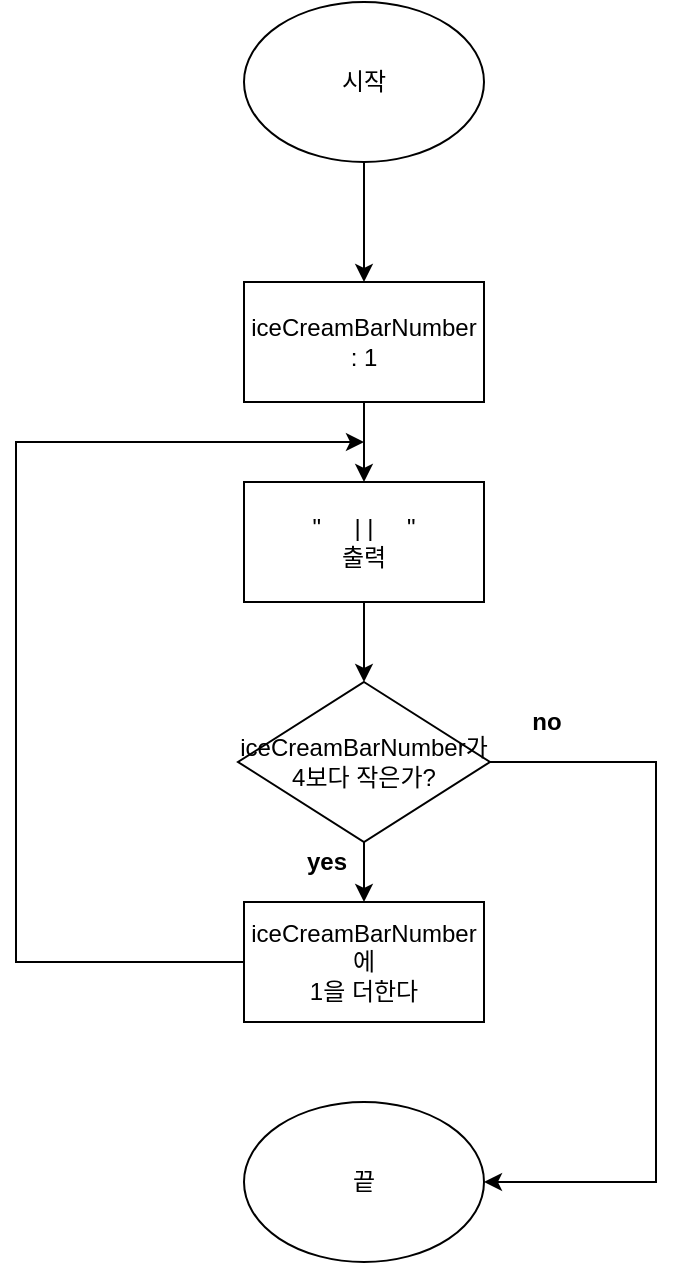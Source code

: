 <mxfile version="16.6.1" type="device"><diagram id="_gibFHSMGUOOOS3eXh6P" name="Page-1"><mxGraphModel dx="1422" dy="794" grid="1" gridSize="10" guides="1" tooltips="1" connect="1" arrows="1" fold="1" page="1" pageScale="1" pageWidth="827" pageHeight="1169" math="0" shadow="0"><root><mxCell id="0"/><mxCell id="1" parent="0"/><mxCell id="twEBl3UBx0pmTEymUDeS-1" value="시작" style="ellipse;whiteSpace=wrap;html=1;" vertex="1" parent="1"><mxGeometry x="354" y="140" width="120" height="80" as="geometry"/></mxCell><mxCell id="twEBl3UBx0pmTEymUDeS-2" value="iceCreamBarNumber : 1" style="rounded=0;whiteSpace=wrap;html=1;" vertex="1" parent="1"><mxGeometry x="354" y="280" width="120" height="60" as="geometry"/></mxCell><mxCell id="twEBl3UBx0pmTEymUDeS-3" value="&quot;&amp;nbsp; &amp;nbsp; &amp;nbsp;| |&amp;nbsp; &amp;nbsp; &amp;nbsp;&quot;&lt;br&gt;출력" style="rounded=0;whiteSpace=wrap;html=1;" vertex="1" parent="1"><mxGeometry x="354" y="380" width="120" height="60" as="geometry"/></mxCell><mxCell id="twEBl3UBx0pmTEymUDeS-4" value="iceCreamBarNumber가&lt;br&gt;4보다 작은가?" style="rhombus;whiteSpace=wrap;html=1;" vertex="1" parent="1"><mxGeometry x="351" y="480" width="126" height="80" as="geometry"/></mxCell><mxCell id="twEBl3UBx0pmTEymUDeS-5" value="iceCreamBarNumber&lt;span&gt;에&lt;br&gt;&lt;/span&gt;1을 더한다" style="rounded=0;whiteSpace=wrap;html=1;" vertex="1" parent="1"><mxGeometry x="354" y="590" width="120" height="60" as="geometry"/></mxCell><mxCell id="twEBl3UBx0pmTEymUDeS-6" value="끝" style="ellipse;whiteSpace=wrap;html=1;" vertex="1" parent="1"><mxGeometry x="354" y="690" width="120" height="80" as="geometry"/></mxCell><mxCell id="twEBl3UBx0pmTEymUDeS-7" value="" style="endArrow=classic;html=1;rounded=0;exitX=0.5;exitY=1;exitDx=0;exitDy=0;entryX=0.5;entryY=0;entryDx=0;entryDy=0;" edge="1" parent="1" source="twEBl3UBx0pmTEymUDeS-1" target="twEBl3UBx0pmTEymUDeS-2"><mxGeometry width="50" height="50" relative="1" as="geometry"><mxPoint x="160" y="430" as="sourcePoint"/><mxPoint x="210" y="380" as="targetPoint"/></mxGeometry></mxCell><mxCell id="twEBl3UBx0pmTEymUDeS-8" value="" style="endArrow=classic;html=1;rounded=0;exitX=0.5;exitY=1;exitDx=0;exitDy=0;" edge="1" parent="1"><mxGeometry width="50" height="50" relative="1" as="geometry"><mxPoint x="414" y="340.0" as="sourcePoint"/><mxPoint x="414" y="380" as="targetPoint"/></mxGeometry></mxCell><mxCell id="twEBl3UBx0pmTEymUDeS-9" value="" style="endArrow=classic;html=1;rounded=0;exitX=0.5;exitY=1;exitDx=0;exitDy=0;" edge="1" parent="1"><mxGeometry width="50" height="50" relative="1" as="geometry"><mxPoint x="414" y="440" as="sourcePoint"/><mxPoint x="414" y="480" as="targetPoint"/></mxGeometry></mxCell><mxCell id="twEBl3UBx0pmTEymUDeS-10" value="" style="endArrow=classic;html=1;rounded=0;exitX=0.5;exitY=1;exitDx=0;exitDy=0;" edge="1" parent="1" source="twEBl3UBx0pmTEymUDeS-4" target="twEBl3UBx0pmTEymUDeS-5"><mxGeometry width="50" height="50" relative="1" as="geometry"><mxPoint x="160" y="430" as="sourcePoint"/><mxPoint x="210" y="380" as="targetPoint"/></mxGeometry></mxCell><mxCell id="twEBl3UBx0pmTEymUDeS-11" value="" style="endArrow=classic;html=1;rounded=0;exitX=0;exitY=0.5;exitDx=0;exitDy=0;" edge="1" parent="1" source="twEBl3UBx0pmTEymUDeS-5"><mxGeometry width="50" height="50" relative="1" as="geometry"><mxPoint x="280" y="640" as="sourcePoint"/><mxPoint x="414" y="360.0" as="targetPoint"/><Array as="points"><mxPoint x="240" y="620"/><mxPoint x="240" y="360"/></Array></mxGeometry></mxCell><mxCell id="twEBl3UBx0pmTEymUDeS-12" value="" style="endArrow=classic;html=1;rounded=0;entryX=1;entryY=0.5;entryDx=0;entryDy=0;" edge="1" parent="1" target="twEBl3UBx0pmTEymUDeS-6"><mxGeometry width="50" height="50" relative="1" as="geometry"><mxPoint x="477" y="520" as="sourcePoint"/><mxPoint x="550" y="520" as="targetPoint"/><Array as="points"><mxPoint x="560" y="520"/><mxPoint x="560" y="730"/></Array></mxGeometry></mxCell><mxCell id="twEBl3UBx0pmTEymUDeS-13" value="&lt;b&gt;yes&lt;/b&gt;" style="text;html=1;align=center;verticalAlign=middle;resizable=0;points=[];autosize=1;strokeColor=none;fillColor=none;" vertex="1" parent="1"><mxGeometry x="375" y="560" width="40" height="20" as="geometry"/></mxCell><mxCell id="twEBl3UBx0pmTEymUDeS-14" value="&lt;b&gt;no&lt;/b&gt;" style="text;html=1;align=center;verticalAlign=middle;resizable=0;points=[];autosize=1;strokeColor=none;fillColor=none;" vertex="1" parent="1"><mxGeometry x="490" y="490" width="30" height="20" as="geometry"/></mxCell></root></mxGraphModel></diagram></mxfile>